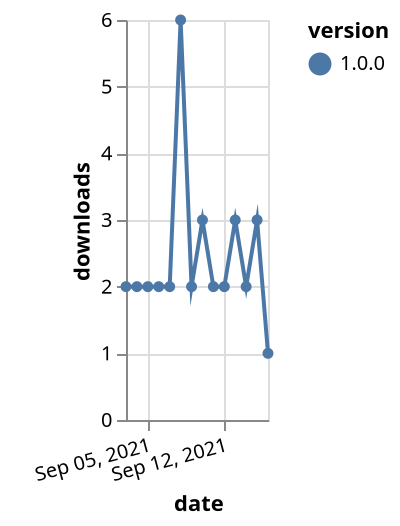 {"$schema": "https://vega.github.io/schema/vega-lite/v5.json", "description": "A simple bar chart with embedded data.", "data": {"values": [{"date": "2021-09-03", "total": 2671, "delta": 2, "version": "1.0.0"}, {"date": "2021-09-04", "total": 2673, "delta": 2, "version": "1.0.0"}, {"date": "2021-09-05", "total": 2675, "delta": 2, "version": "1.0.0"}, {"date": "2021-09-06", "total": 2677, "delta": 2, "version": "1.0.0"}, {"date": "2021-09-07", "total": 2679, "delta": 2, "version": "1.0.0"}, {"date": "2021-09-08", "total": 2685, "delta": 6, "version": "1.0.0"}, {"date": "2021-09-09", "total": 2687, "delta": 2, "version": "1.0.0"}, {"date": "2021-09-10", "total": 2690, "delta": 3, "version": "1.0.0"}, {"date": "2021-09-11", "total": 2692, "delta": 2, "version": "1.0.0"}, {"date": "2021-09-12", "total": 2694, "delta": 2, "version": "1.0.0"}, {"date": "2021-09-13", "total": 2697, "delta": 3, "version": "1.0.0"}, {"date": "2021-09-14", "total": 2699, "delta": 2, "version": "1.0.0"}, {"date": "2021-09-15", "total": 2702, "delta": 3, "version": "1.0.0"}, {"date": "2021-09-16", "total": 2703, "delta": 1, "version": "1.0.0"}]}, "width": "container", "mark": {"type": "line", "point": {"filled": true}}, "encoding": {"x": {"field": "date", "type": "temporal", "timeUnit": "yearmonthdate", "title": "date", "axis": {"labelAngle": -15}}, "y": {"field": "delta", "type": "quantitative", "title": "downloads"}, "color": {"field": "version", "type": "nominal"}, "tooltip": {"field": "delta"}}}